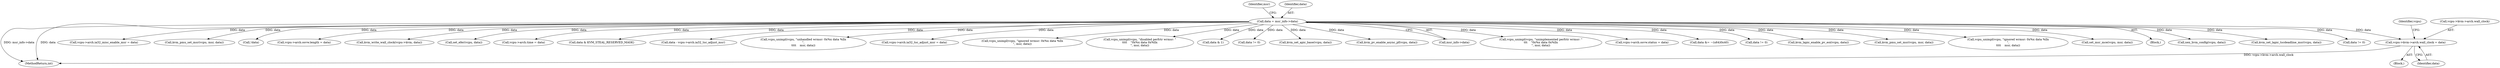 digraph "0_linux_0b79459b482e85cb7426aa7da683a9f2c97aeae1_2@pointer" {
"1000280" [label="(Call,vcpu->kvm->arch.wall_clock = data)"];
"1000127" [label="(Call,data = msr_info->data)"];
"1000180" [label="(Call,data != 0)"];
"1000638" [label="(MethodReturn,int)"];
"1000270" [label="(Call,vcpu->arch.ia32_misc_enable_msr = data)"];
"1000495" [label="(Call,kvm_pmu_set_msr(vcpu, msr, data))"];
"1000291" [label="(Identifier,vcpu)"];
"1000193" [label="(Call,!data)"];
"1000562" [label="(Call,vcpu->arch.osvw.length = data)"];
"1000289" [label="(Call,kvm_write_wall_clock(vcpu->kvm, data))"];
"1000127" [label="(Call,data = msr_info->data)"];
"1000144" [label="(Call,set_efer(vcpu, data))"];
"1000300" [label="(Call,vcpu->arch.time = data)"];
"1000384" [label="(Call,data & KVM_STEAL_RESERVED_MASK)"];
"1000250" [label="(Call,data - vcpu->arch.ia32_tsc_adjust_msr)"];
"1000621" [label="(Call,vcpu_unimpl(vcpu, \"unhandled wrmsr: 0x%x data %llx\n\",\n\t\t\t\t    msr, data))"];
"1000261" [label="(Call,vcpu->arch.ia32_tsc_adjust_msr = data)"];
"1000549" [label="(Call,vcpu_unimpl(vcpu, \"ignored wrmsr: 0x%x data %llx\n\", msr, data))"];
"1000280" [label="(Call,vcpu->kvm->arch.wall_clock = data)"];
"1000505" [label="(Call,vcpu_unimpl(vcpu, \"disabled perfctr wrmsr: \"\n\t\t\t\t    \"0x%x data 0x%llx\n\", msr, data))"];
"1000312" [label="(Call,data & 1)"];
"1000464" [label="(Call,data != 0)"];
"1000221" [label="(Call,kvm_set_apic_base(vcpu, data))"];
"1000370" [label="(Call,kvm_pv_enable_async_pf(vcpu, data))"];
"1000129" [label="(Call,msr_info->data)"];
"1000281" [label="(Call,vcpu->kvm->arch.wall_clock)"];
"1000477" [label="(Call,vcpu_unimpl(vcpu, \"unimplemented perfctr wrmsr: \"\n\t\t\t    \"0x%x data 0x%llx\n\", msr, data))"];
"1000579" [label="(Call,vcpu->arch.osvw.status = data)"];
"1000148" [label="(Call,data &= ~(u64)0x40)"];
"1000502" [label="(Call,data != 0)"];
"1000288" [label="(Identifier,data)"];
"1000445" [label="(Call,kvm_lapic_enable_pv_eoi(vcpu, data))"];
"1000613" [label="(Call,kvm_pmu_set_msr(vcpu, msr, data))"];
"1000630" [label="(Call,vcpu_unimpl(vcpu, \"ignored wrmsr: 0x%x data %llx\n\",\n\t\t\t\t    msr, data))"];
"1000134" [label="(Block,)"];
"1000455" [label="(Call,set_msr_mce(vcpu, msr, data))"];
"1000115" [label="(Block,)"];
"1000133" [label="(Identifier,msr)"];
"1000128" [label="(Identifier,data)"];
"1000605" [label="(Call,xen_hvm_config(vcpu, data))"];
"1000232" [label="(Call,kvm_set_lapic_tscdeadline_msr(vcpu, data))"];
"1000280" -> "1000134"  [label="AST: "];
"1000280" -> "1000288"  [label="CFG: "];
"1000281" -> "1000280"  [label="AST: "];
"1000288" -> "1000280"  [label="AST: "];
"1000291" -> "1000280"  [label="CFG: "];
"1000280" -> "1000638"  [label="DDG: vcpu->kvm->arch.wall_clock"];
"1000127" -> "1000280"  [label="DDG: data"];
"1000127" -> "1000115"  [label="AST: "];
"1000127" -> "1000129"  [label="CFG: "];
"1000128" -> "1000127"  [label="AST: "];
"1000129" -> "1000127"  [label="AST: "];
"1000133" -> "1000127"  [label="CFG: "];
"1000127" -> "1000638"  [label="DDG: msr_info->data"];
"1000127" -> "1000638"  [label="DDG: data"];
"1000127" -> "1000144"  [label="DDG: data"];
"1000127" -> "1000148"  [label="DDG: data"];
"1000127" -> "1000180"  [label="DDG: data"];
"1000127" -> "1000193"  [label="DDG: data"];
"1000127" -> "1000221"  [label="DDG: data"];
"1000127" -> "1000232"  [label="DDG: data"];
"1000127" -> "1000250"  [label="DDG: data"];
"1000127" -> "1000261"  [label="DDG: data"];
"1000127" -> "1000270"  [label="DDG: data"];
"1000127" -> "1000289"  [label="DDG: data"];
"1000127" -> "1000300"  [label="DDG: data"];
"1000127" -> "1000312"  [label="DDG: data"];
"1000127" -> "1000370"  [label="DDG: data"];
"1000127" -> "1000384"  [label="DDG: data"];
"1000127" -> "1000445"  [label="DDG: data"];
"1000127" -> "1000455"  [label="DDG: data"];
"1000127" -> "1000464"  [label="DDG: data"];
"1000127" -> "1000477"  [label="DDG: data"];
"1000127" -> "1000495"  [label="DDG: data"];
"1000127" -> "1000502"  [label="DDG: data"];
"1000127" -> "1000505"  [label="DDG: data"];
"1000127" -> "1000549"  [label="DDG: data"];
"1000127" -> "1000562"  [label="DDG: data"];
"1000127" -> "1000579"  [label="DDG: data"];
"1000127" -> "1000605"  [label="DDG: data"];
"1000127" -> "1000613"  [label="DDG: data"];
"1000127" -> "1000621"  [label="DDG: data"];
"1000127" -> "1000630"  [label="DDG: data"];
}
